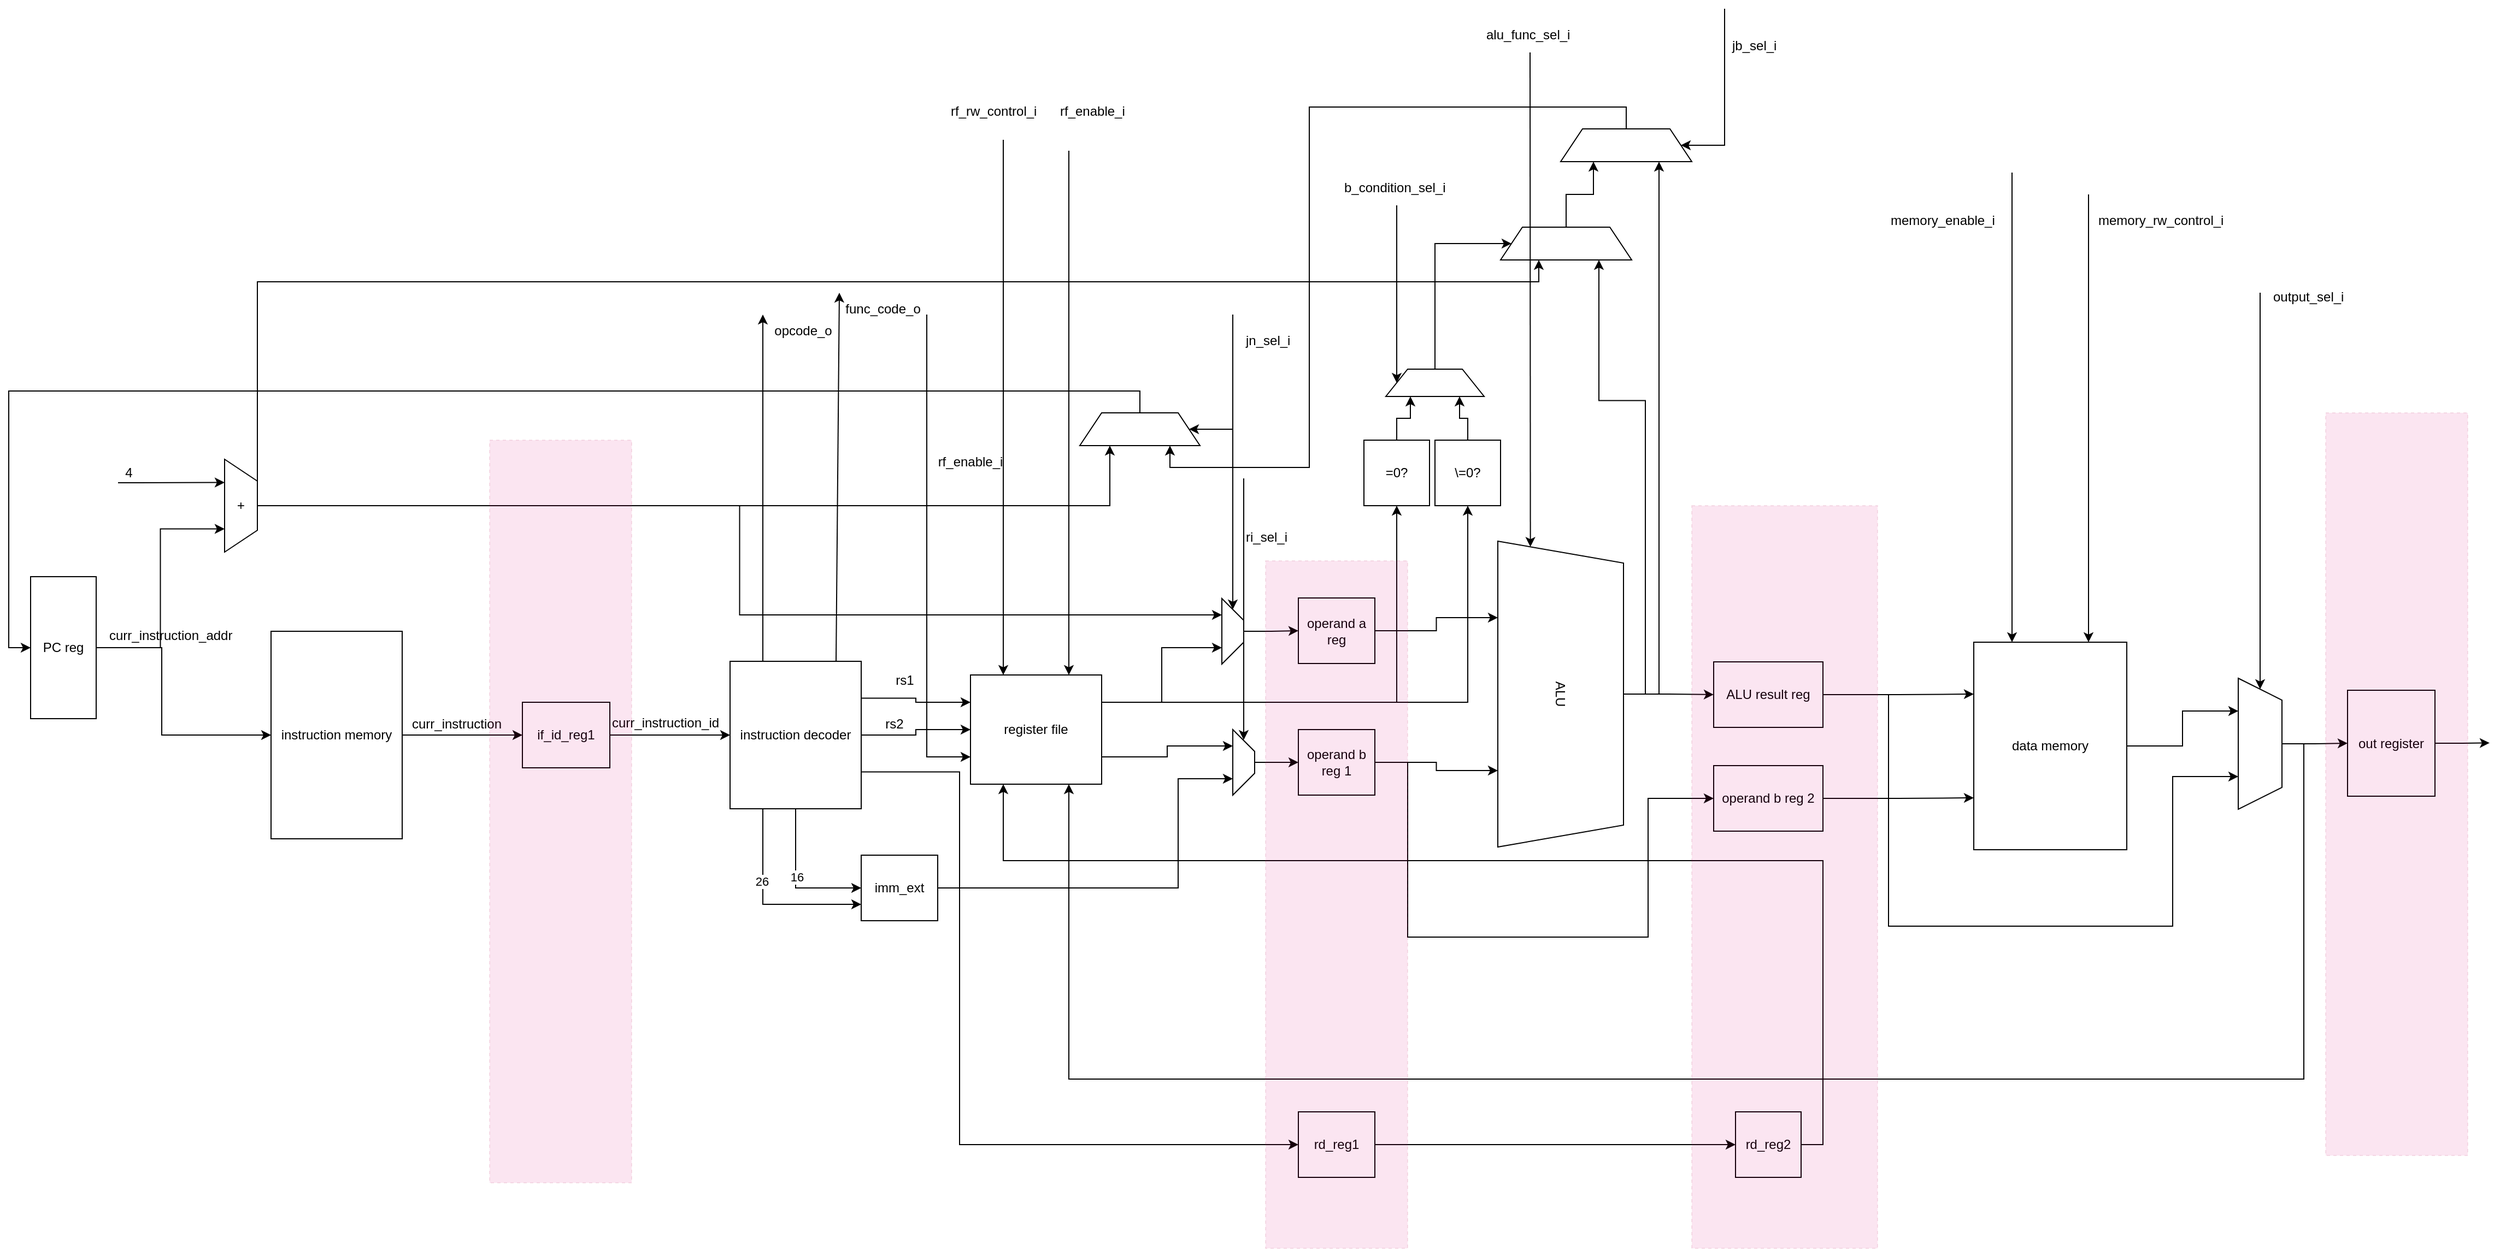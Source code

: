 <mxfile version="21.3.8" type="device">
  <diagram name="第 1 页" id="K84AoUBEklugW0dfIWDU">
    <mxGraphModel dx="2111" dy="2398" grid="1" gridSize="10" guides="1" tooltips="1" connect="1" arrows="1" fold="1" page="1" pageScale="1" pageWidth="827" pageHeight="1169" math="0" shadow="0">
      <root>
        <mxCell id="0" />
        <mxCell id="1" parent="0" />
        <mxCell id="ioAlJ14gLnCOYiqqKHxf-4" style="edgeStyle=orthogonalEdgeStyle;rounded=0;orthogonalLoop=1;jettySize=auto;html=1;exitX=1;exitY=0.5;exitDx=0;exitDy=0;entryX=0.75;entryY=1;entryDx=0;entryDy=0;" parent="1" source="ioAlJ14gLnCOYiqqKHxf-1" target="ioAlJ14gLnCOYiqqKHxf-3" edge="1">
          <mxGeometry relative="1" as="geometry" />
        </mxCell>
        <mxCell id="ioAlJ14gLnCOYiqqKHxf-12" style="edgeStyle=orthogonalEdgeStyle;rounded=0;orthogonalLoop=1;jettySize=auto;html=1;exitX=1;exitY=0.5;exitDx=0;exitDy=0;entryX=0;entryY=0.5;entryDx=0;entryDy=0;" parent="1" source="ioAlJ14gLnCOYiqqKHxf-1" target="ioAlJ14gLnCOYiqqKHxf-8" edge="1">
          <mxGeometry relative="1" as="geometry">
            <Array as="points">
              <mxPoint x="270" y="365" />
              <mxPoint x="270" y="445" />
            </Array>
          </mxGeometry>
        </mxCell>
        <mxCell id="ioAlJ14gLnCOYiqqKHxf-1" value="PC reg" style="rounded=0;whiteSpace=wrap;html=1;" parent="1" vertex="1">
          <mxGeometry x="150" y="300" width="60" height="130" as="geometry" />
        </mxCell>
        <mxCell id="ioAlJ14gLnCOYiqqKHxf-47" style="edgeStyle=orthogonalEdgeStyle;rounded=0;orthogonalLoop=1;jettySize=auto;html=1;exitX=0.5;exitY=0;exitDx=0;exitDy=0;entryX=0.25;entryY=1;entryDx=0;entryDy=0;" parent="1" source="ioAlJ14gLnCOYiqqKHxf-3" target="ioAlJ14gLnCOYiqqKHxf-46" edge="1">
          <mxGeometry relative="1" as="geometry" />
        </mxCell>
        <mxCell id="ioAlJ14gLnCOYiqqKHxf-86" style="edgeStyle=orthogonalEdgeStyle;rounded=0;orthogonalLoop=1;jettySize=auto;html=1;exitX=0.5;exitY=0;exitDx=0;exitDy=0;entryX=0.25;entryY=1;entryDx=0;entryDy=0;" parent="1" source="ioAlJ14gLnCOYiqqKHxf-3" target="ioAlJ14gLnCOYiqqKHxf-87" edge="1">
          <mxGeometry relative="1" as="geometry">
            <mxPoint x="1170" y="235.333" as="targetPoint" />
          </mxGeometry>
        </mxCell>
        <mxCell id="ioAlJ14gLnCOYiqqKHxf-113" style="edgeStyle=orthogonalEdgeStyle;rounded=0;orthogonalLoop=1;jettySize=auto;html=1;exitX=0.5;exitY=0;exitDx=0;exitDy=0;" parent="1" source="ioAlJ14gLnCOYiqqKHxf-3" edge="1">
          <mxGeometry relative="1" as="geometry">
            <mxPoint x="1530" y="10" as="targetPoint" />
            <Array as="points">
              <mxPoint x="358" y="30" />
              <mxPoint x="1530" y="30" />
            </Array>
          </mxGeometry>
        </mxCell>
        <mxCell id="ioAlJ14gLnCOYiqqKHxf-3" value="+" style="shape=trapezoid;perimeter=trapezoidPerimeter;whiteSpace=wrap;html=1;fixedSize=1;rotation=90;" parent="1" vertex="1">
          <mxGeometry x="300" y="220" width="85" height="30" as="geometry" />
        </mxCell>
        <mxCell id="ioAlJ14gLnCOYiqqKHxf-6" value="" style="endArrow=classic;html=1;rounded=0;entryX=0.25;entryY=1;entryDx=0;entryDy=0;" parent="1" target="ioAlJ14gLnCOYiqqKHxf-3" edge="1">
          <mxGeometry width="50" height="50" relative="1" as="geometry">
            <mxPoint x="230" y="214" as="sourcePoint" />
            <mxPoint x="280" y="180" as="targetPoint" />
          </mxGeometry>
        </mxCell>
        <mxCell id="ioAlJ14gLnCOYiqqKHxf-7" value="4" style="text;html=1;strokeColor=none;fillColor=none;align=center;verticalAlign=middle;whiteSpace=wrap;rounded=0;" parent="1" vertex="1">
          <mxGeometry x="210" y="190" width="60" height="30" as="geometry" />
        </mxCell>
        <mxCell id="ioAlJ14gLnCOYiqqKHxf-24" style="edgeStyle=orthogonalEdgeStyle;rounded=0;orthogonalLoop=1;jettySize=auto;html=1;exitX=1;exitY=0.5;exitDx=0;exitDy=0;entryX=0;entryY=0.5;entryDx=0;entryDy=0;" parent="1" source="ioAlJ14gLnCOYiqqKHxf-8" target="ioAlJ14gLnCOYiqqKHxf-23" edge="1">
          <mxGeometry relative="1" as="geometry" />
        </mxCell>
        <mxCell id="ioAlJ14gLnCOYiqqKHxf-8" value="instruction memory" style="rounded=0;whiteSpace=wrap;html=1;" parent="1" vertex="1">
          <mxGeometry x="370" y="350" width="120" height="190" as="geometry" />
        </mxCell>
        <mxCell id="ioAlJ14gLnCOYiqqKHxf-17" value="curr_instruction" style="text;html=1;strokeColor=none;fillColor=none;align=center;verticalAlign=middle;whiteSpace=wrap;rounded=0;" parent="1" vertex="1">
          <mxGeometry x="510" y="420" width="60" height="30" as="geometry" />
        </mxCell>
        <mxCell id="ioAlJ14gLnCOYiqqKHxf-18" value="curr_instruction_addr" style="text;whiteSpace=wrap;html=1;" parent="1" vertex="1">
          <mxGeometry x="220" y="340" width="150" height="40" as="geometry" />
        </mxCell>
        <mxCell id="ioAlJ14gLnCOYiqqKHxf-26" style="edgeStyle=orthogonalEdgeStyle;rounded=0;orthogonalLoop=1;jettySize=auto;html=1;exitX=1;exitY=0.5;exitDx=0;exitDy=0;entryX=0;entryY=0.5;entryDx=0;entryDy=0;" parent="1" source="ioAlJ14gLnCOYiqqKHxf-23" target="ioAlJ14gLnCOYiqqKHxf-25" edge="1">
          <mxGeometry relative="1" as="geometry" />
        </mxCell>
        <mxCell id="ioAlJ14gLnCOYiqqKHxf-23" value="if_id_reg1" style="rounded=0;whiteSpace=wrap;html=1;" parent="1" vertex="1">
          <mxGeometry x="600" y="415" width="80" height="60" as="geometry" />
        </mxCell>
        <mxCell id="ioAlJ14gLnCOYiqqKHxf-28" style="edgeStyle=orthogonalEdgeStyle;rounded=0;orthogonalLoop=1;jettySize=auto;html=1;exitX=0.25;exitY=0;exitDx=0;exitDy=0;" parent="1" source="ioAlJ14gLnCOYiqqKHxf-25" edge="1">
          <mxGeometry relative="1" as="geometry">
            <mxPoint x="820" y="60" as="targetPoint" />
          </mxGeometry>
        </mxCell>
        <mxCell id="ioAlJ14gLnCOYiqqKHxf-38" style="edgeStyle=orthogonalEdgeStyle;rounded=0;orthogonalLoop=1;jettySize=auto;html=1;exitX=0.5;exitY=1;exitDx=0;exitDy=0;entryX=0;entryY=0.5;entryDx=0;entryDy=0;" parent="1" source="ioAlJ14gLnCOYiqqKHxf-25" target="ioAlJ14gLnCOYiqqKHxf-37" edge="1">
          <mxGeometry relative="1" as="geometry" />
        </mxCell>
        <mxCell id="ioAlJ14gLnCOYiqqKHxf-40" value="16" style="edgeLabel;html=1;align=center;verticalAlign=middle;resizable=0;points=[];" parent="ioAlJ14gLnCOYiqqKHxf-38" vertex="1" connectable="0">
          <mxGeometry x="-0.072" y="1" relative="1" as="geometry">
            <mxPoint y="1" as="offset" />
          </mxGeometry>
        </mxCell>
        <mxCell id="ioAlJ14gLnCOYiqqKHxf-39" style="edgeStyle=orthogonalEdgeStyle;rounded=0;orthogonalLoop=1;jettySize=auto;html=1;exitX=0.25;exitY=1;exitDx=0;exitDy=0;entryX=0;entryY=0.75;entryDx=0;entryDy=0;" parent="1" source="ioAlJ14gLnCOYiqqKHxf-25" target="ioAlJ14gLnCOYiqqKHxf-37" edge="1">
          <mxGeometry relative="1" as="geometry" />
        </mxCell>
        <mxCell id="ioAlJ14gLnCOYiqqKHxf-41" value="26" style="edgeLabel;html=1;align=center;verticalAlign=middle;resizable=0;points=[];" parent="ioAlJ14gLnCOYiqqKHxf-39" vertex="1" connectable="0">
          <mxGeometry x="-0.251" y="-1" relative="1" as="geometry">
            <mxPoint as="offset" />
          </mxGeometry>
        </mxCell>
        <mxCell id="ioAlJ14gLnCOYiqqKHxf-64" style="edgeStyle=orthogonalEdgeStyle;rounded=0;orthogonalLoop=1;jettySize=auto;html=1;exitX=1;exitY=0.25;exitDx=0;exitDy=0;entryX=0;entryY=0.25;entryDx=0;entryDy=0;" parent="1" source="ioAlJ14gLnCOYiqqKHxf-25" target="ioAlJ14gLnCOYiqqKHxf-61" edge="1">
          <mxGeometry relative="1" as="geometry" />
        </mxCell>
        <mxCell id="ioAlJ14gLnCOYiqqKHxf-65" style="edgeStyle=orthogonalEdgeStyle;rounded=0;orthogonalLoop=1;jettySize=auto;html=1;exitX=1;exitY=0.5;exitDx=0;exitDy=0;entryX=0;entryY=0.5;entryDx=0;entryDy=0;" parent="1" source="ioAlJ14gLnCOYiqqKHxf-25" target="ioAlJ14gLnCOYiqqKHxf-61" edge="1">
          <mxGeometry relative="1" as="geometry" />
        </mxCell>
        <mxCell id="ioAlJ14gLnCOYiqqKHxf-73" style="edgeStyle=orthogonalEdgeStyle;rounded=0;orthogonalLoop=1;jettySize=auto;html=1;exitX=1;exitY=0.75;exitDx=0;exitDy=0;entryX=0;entryY=0.5;entryDx=0;entryDy=0;" parent="1" source="ioAlJ14gLnCOYiqqKHxf-25" target="ioAlJ14gLnCOYiqqKHxf-74" edge="1">
          <mxGeometry relative="1" as="geometry">
            <mxPoint x="1290" y="820" as="targetPoint" />
            <Array as="points">
              <mxPoint x="1000" y="479" />
              <mxPoint x="1000" y="820" />
            </Array>
          </mxGeometry>
        </mxCell>
        <mxCell id="ioAlJ14gLnCOYiqqKHxf-25" value="instruction decoder" style="rounded=0;whiteSpace=wrap;html=1;" parent="1" vertex="1">
          <mxGeometry x="790" y="377.5" width="120" height="135" as="geometry" />
        </mxCell>
        <mxCell id="ioAlJ14gLnCOYiqqKHxf-27" value="curr_instruction_id" style="text;whiteSpace=wrap;html=1;" parent="1" vertex="1">
          <mxGeometry x="680" y="420" width="130" height="40" as="geometry" />
        </mxCell>
        <mxCell id="ioAlJ14gLnCOYiqqKHxf-29" value="opcode_o" style="text;html=1;strokeColor=none;fillColor=none;align=center;verticalAlign=middle;whiteSpace=wrap;rounded=0;" parent="1" vertex="1">
          <mxGeometry x="827" y="60" width="60" height="30" as="geometry" />
        </mxCell>
        <mxCell id="ioAlJ14gLnCOYiqqKHxf-70" style="edgeStyle=orthogonalEdgeStyle;rounded=0;orthogonalLoop=1;jettySize=auto;html=1;exitX=1;exitY=0.5;exitDx=0;exitDy=0;entryX=0.75;entryY=1;entryDx=0;entryDy=0;" parent="1" source="ioAlJ14gLnCOYiqqKHxf-37" target="ioAlJ14gLnCOYiqqKHxf-48" edge="1">
          <mxGeometry relative="1" as="geometry">
            <Array as="points">
              <mxPoint x="1200" y="585" />
              <mxPoint x="1200" y="485" />
            </Array>
          </mxGeometry>
        </mxCell>
        <mxCell id="ioAlJ14gLnCOYiqqKHxf-37" value="imm_ext" style="rounded=0;whiteSpace=wrap;html=1;" parent="1" vertex="1">
          <mxGeometry x="910" y="555" width="70" height="60" as="geometry" />
        </mxCell>
        <mxCell id="ioAlJ14gLnCOYiqqKHxf-51" style="edgeStyle=orthogonalEdgeStyle;rounded=0;orthogonalLoop=1;jettySize=auto;html=1;exitX=0.5;exitY=0;exitDx=0;exitDy=0;entryX=0;entryY=0.5;entryDx=0;entryDy=0;" parent="1" source="ioAlJ14gLnCOYiqqKHxf-46" target="ioAlJ14gLnCOYiqqKHxf-50" edge="1">
          <mxGeometry relative="1" as="geometry" />
        </mxCell>
        <mxCell id="ioAlJ14gLnCOYiqqKHxf-46" value="" style="shape=trapezoid;perimeter=trapezoidPerimeter;whiteSpace=wrap;html=1;fixedSize=1;rotation=90;" parent="1" vertex="1">
          <mxGeometry x="1220" y="340" width="60" height="20" as="geometry" />
        </mxCell>
        <mxCell id="ioAlJ14gLnCOYiqqKHxf-53" style="edgeStyle=orthogonalEdgeStyle;rounded=0;orthogonalLoop=1;jettySize=auto;html=1;exitX=0.5;exitY=0;exitDx=0;exitDy=0;entryX=0;entryY=0.5;entryDx=0;entryDy=0;" parent="1" source="ioAlJ14gLnCOYiqqKHxf-48" target="ioAlJ14gLnCOYiqqKHxf-52" edge="1">
          <mxGeometry relative="1" as="geometry" />
        </mxCell>
        <mxCell id="ioAlJ14gLnCOYiqqKHxf-48" value="" style="shape=trapezoid;perimeter=trapezoidPerimeter;whiteSpace=wrap;html=1;fixedSize=1;rotation=90;" parent="1" vertex="1">
          <mxGeometry x="1230" y="460" width="60" height="20" as="geometry" />
        </mxCell>
        <mxCell id="ioAlJ14gLnCOYiqqKHxf-58" style="edgeStyle=orthogonalEdgeStyle;rounded=0;orthogonalLoop=1;jettySize=auto;html=1;exitX=1;exitY=0.5;exitDx=0;exitDy=0;entryX=0.25;entryY=1;entryDx=0;entryDy=0;" parent="1" source="ioAlJ14gLnCOYiqqKHxf-50" target="ioAlJ14gLnCOYiqqKHxf-57" edge="1">
          <mxGeometry relative="1" as="geometry" />
        </mxCell>
        <mxCell id="ioAlJ14gLnCOYiqqKHxf-50" value="operand a reg" style="rounded=0;whiteSpace=wrap;html=1;" parent="1" vertex="1">
          <mxGeometry x="1310" y="319.5" width="70" height="60" as="geometry" />
        </mxCell>
        <mxCell id="ioAlJ14gLnCOYiqqKHxf-59" style="edgeStyle=orthogonalEdgeStyle;rounded=0;orthogonalLoop=1;jettySize=auto;html=1;exitX=1;exitY=0.5;exitDx=0;exitDy=0;entryX=0.75;entryY=1;entryDx=0;entryDy=0;" parent="1" source="ioAlJ14gLnCOYiqqKHxf-52" target="ioAlJ14gLnCOYiqqKHxf-57" edge="1">
          <mxGeometry relative="1" as="geometry" />
        </mxCell>
        <mxCell id="ioAlJ14gLnCOYiqqKHxf-90" style="edgeStyle=orthogonalEdgeStyle;rounded=0;orthogonalLoop=1;jettySize=auto;html=1;exitX=1;exitY=0.5;exitDx=0;exitDy=0;entryX=0;entryY=0.5;entryDx=0;entryDy=0;" parent="1" source="ioAlJ14gLnCOYiqqKHxf-52" target="ioAlJ14gLnCOYiqqKHxf-79" edge="1">
          <mxGeometry relative="1" as="geometry">
            <Array as="points">
              <mxPoint x="1410" y="470" />
              <mxPoint x="1410" y="630" />
              <mxPoint x="1630" y="630" />
              <mxPoint x="1630" y="503" />
            </Array>
          </mxGeometry>
        </mxCell>
        <mxCell id="ioAlJ14gLnCOYiqqKHxf-52" value="operand b reg 1" style="rounded=0;whiteSpace=wrap;html=1;" parent="1" vertex="1">
          <mxGeometry x="1310" y="440" width="70" height="60" as="geometry" />
        </mxCell>
        <mxCell id="ioAlJ14gLnCOYiqqKHxf-80" style="edgeStyle=orthogonalEdgeStyle;rounded=0;orthogonalLoop=1;jettySize=auto;html=1;exitX=0.5;exitY=0;exitDx=0;exitDy=0;entryX=0;entryY=0.5;entryDx=0;entryDy=0;" parent="1" source="ioAlJ14gLnCOYiqqKHxf-57" target="ioAlJ14gLnCOYiqqKHxf-78" edge="1">
          <mxGeometry relative="1" as="geometry" />
        </mxCell>
        <mxCell id="ioAlJ14gLnCOYiqqKHxf-112" style="edgeStyle=orthogonalEdgeStyle;rounded=0;orthogonalLoop=1;jettySize=auto;html=1;exitX=0.5;exitY=0;exitDx=0;exitDy=0;entryX=0.75;entryY=1;entryDx=0;entryDy=0;" parent="1" source="ioAlJ14gLnCOYiqqKHxf-57" target="ioAlJ14gLnCOYiqqKHxf-114" edge="1">
          <mxGeometry relative="1" as="geometry">
            <mxPoint x="1560" y="70" as="targetPoint" />
          </mxGeometry>
        </mxCell>
        <mxCell id="ioAlJ14gLnCOYiqqKHxf-116" style="edgeStyle=orthogonalEdgeStyle;rounded=0;orthogonalLoop=1;jettySize=auto;html=1;exitX=0.5;exitY=0;exitDx=0;exitDy=0;entryX=0.75;entryY=1;entryDx=0;entryDy=0;" parent="1" source="ioAlJ14gLnCOYiqqKHxf-57" target="ioAlJ14gLnCOYiqqKHxf-117" edge="1">
          <mxGeometry relative="1" as="geometry">
            <mxPoint x="1660" y="-40" as="targetPoint" />
          </mxGeometry>
        </mxCell>
        <mxCell id="ioAlJ14gLnCOYiqqKHxf-57" value="ALU" style="shape=trapezoid;perimeter=trapezoidPerimeter;whiteSpace=wrap;html=1;fixedSize=1;rotation=90;" parent="1" vertex="1">
          <mxGeometry x="1410" y="350" width="280" height="115" as="geometry" />
        </mxCell>
        <mxCell id="ioAlJ14gLnCOYiqqKHxf-68" style="edgeStyle=orthogonalEdgeStyle;rounded=0;orthogonalLoop=1;jettySize=auto;html=1;exitX=1;exitY=0.25;exitDx=0;exitDy=0;entryX=0.75;entryY=1;entryDx=0;entryDy=0;" parent="1" source="ioAlJ14gLnCOYiqqKHxf-61" target="ioAlJ14gLnCOYiqqKHxf-46" edge="1">
          <mxGeometry relative="1" as="geometry" />
        </mxCell>
        <mxCell id="ioAlJ14gLnCOYiqqKHxf-69" style="edgeStyle=orthogonalEdgeStyle;rounded=0;orthogonalLoop=1;jettySize=auto;html=1;exitX=1;exitY=0.75;exitDx=0;exitDy=0;entryX=0.25;entryY=1;entryDx=0;entryDy=0;" parent="1" source="ioAlJ14gLnCOYiqqKHxf-61" target="ioAlJ14gLnCOYiqqKHxf-48" edge="1">
          <mxGeometry relative="1" as="geometry" />
        </mxCell>
        <mxCell id="ioAlJ14gLnCOYiqqKHxf-106" style="edgeStyle=orthogonalEdgeStyle;rounded=0;orthogonalLoop=1;jettySize=auto;html=1;exitX=1;exitY=0.25;exitDx=0;exitDy=0;entryX=0.5;entryY=1;entryDx=0;entryDy=0;" parent="1" source="ioAlJ14gLnCOYiqqKHxf-61" target="ioAlJ14gLnCOYiqqKHxf-107" edge="1">
          <mxGeometry relative="1" as="geometry">
            <mxPoint x="1410" y="280.0" as="targetPoint" />
          </mxGeometry>
        </mxCell>
        <mxCell id="ioAlJ14gLnCOYiqqKHxf-109" style="edgeStyle=orthogonalEdgeStyle;rounded=0;orthogonalLoop=1;jettySize=auto;html=1;exitX=1;exitY=0.25;exitDx=0;exitDy=0;entryX=0.5;entryY=1;entryDx=0;entryDy=0;" parent="1" source="ioAlJ14gLnCOYiqqKHxf-61" target="ioAlJ14gLnCOYiqqKHxf-108" edge="1">
          <mxGeometry relative="1" as="geometry" />
        </mxCell>
        <mxCell id="ioAlJ14gLnCOYiqqKHxf-61" value="register file" style="rounded=0;whiteSpace=wrap;html=1;" parent="1" vertex="1">
          <mxGeometry x="1010" y="390" width="120" height="100" as="geometry" />
        </mxCell>
        <mxCell id="ioAlJ14gLnCOYiqqKHxf-66" value="rs1" style="text;html=1;strokeColor=none;fillColor=none;align=center;verticalAlign=middle;whiteSpace=wrap;rounded=0;" parent="1" vertex="1">
          <mxGeometry x="920" y="380" width="60" height="30" as="geometry" />
        </mxCell>
        <mxCell id="ioAlJ14gLnCOYiqqKHxf-67" value="rs2" style="text;html=1;align=center;verticalAlign=middle;resizable=0;points=[];autosize=1;strokeColor=none;fillColor=none;" parent="1" vertex="1">
          <mxGeometry x="920" y="420" width="40" height="30" as="geometry" />
        </mxCell>
        <mxCell id="ioAlJ14gLnCOYiqqKHxf-71" value="" style="endArrow=classic;html=1;rounded=0;entryX=0;entryY=0.75;entryDx=0;entryDy=0;" parent="1" target="ioAlJ14gLnCOYiqqKHxf-61" edge="1">
          <mxGeometry width="50" height="50" relative="1" as="geometry">
            <mxPoint x="970" y="60" as="sourcePoint" />
            <mxPoint x="1020" y="120" as="targetPoint" />
            <Array as="points">
              <mxPoint x="970" y="465" />
            </Array>
          </mxGeometry>
        </mxCell>
        <mxCell id="ioAlJ14gLnCOYiqqKHxf-72" value="rf_enable_i" style="text;html=1;strokeColor=none;fillColor=none;align=center;verticalAlign=middle;whiteSpace=wrap;rounded=0;" parent="1" vertex="1">
          <mxGeometry x="980" y="180" width="60" height="30" as="geometry" />
        </mxCell>
        <mxCell id="ioAlJ14gLnCOYiqqKHxf-76" style="edgeStyle=orthogonalEdgeStyle;rounded=0;orthogonalLoop=1;jettySize=auto;html=1;exitX=1;exitY=0.5;exitDx=0;exitDy=0;entryX=0;entryY=0.5;entryDx=0;entryDy=0;" parent="1" source="ioAlJ14gLnCOYiqqKHxf-74" target="ioAlJ14gLnCOYiqqKHxf-75" edge="1">
          <mxGeometry relative="1" as="geometry" />
        </mxCell>
        <mxCell id="ioAlJ14gLnCOYiqqKHxf-74" value="rd_reg1" style="rounded=0;whiteSpace=wrap;html=1;" parent="1" vertex="1">
          <mxGeometry x="1310" y="790" width="70" height="60" as="geometry" />
        </mxCell>
        <mxCell id="ioAlJ14gLnCOYiqqKHxf-77" style="edgeStyle=orthogonalEdgeStyle;rounded=0;orthogonalLoop=1;jettySize=auto;html=1;exitX=1;exitY=0.5;exitDx=0;exitDy=0;entryX=0.25;entryY=1;entryDx=0;entryDy=0;" parent="1" source="ioAlJ14gLnCOYiqqKHxf-75" target="ioAlJ14gLnCOYiqqKHxf-61" edge="1">
          <mxGeometry relative="1" as="geometry">
            <Array as="points">
              <mxPoint x="1790" y="820" />
              <mxPoint x="1790" y="560" />
              <mxPoint x="1040" y="560" />
            </Array>
          </mxGeometry>
        </mxCell>
        <mxCell id="ioAlJ14gLnCOYiqqKHxf-75" value="rd_reg2" style="rounded=0;whiteSpace=wrap;html=1;" parent="1" vertex="1">
          <mxGeometry x="1710" y="790" width="60" height="60" as="geometry" />
        </mxCell>
        <mxCell id="ioAlJ14gLnCOYiqqKHxf-83" style="edgeStyle=orthogonalEdgeStyle;rounded=0;orthogonalLoop=1;jettySize=auto;html=1;exitX=1;exitY=0.5;exitDx=0;exitDy=0;entryX=0;entryY=0.25;entryDx=0;entryDy=0;" parent="1" source="ioAlJ14gLnCOYiqqKHxf-78" target="ioAlJ14gLnCOYiqqKHxf-89" edge="1">
          <mxGeometry relative="1" as="geometry">
            <mxPoint x="1900" y="430.0" as="targetPoint" />
          </mxGeometry>
        </mxCell>
        <mxCell id="ioAlJ14gLnCOYiqqKHxf-93" style="edgeStyle=orthogonalEdgeStyle;rounded=0;orthogonalLoop=1;jettySize=auto;html=1;exitX=1;exitY=0.5;exitDx=0;exitDy=0;entryX=0.75;entryY=1;entryDx=0;entryDy=0;" parent="1" source="ioAlJ14gLnCOYiqqKHxf-78" target="ioAlJ14gLnCOYiqqKHxf-91" edge="1">
          <mxGeometry relative="1" as="geometry">
            <Array as="points">
              <mxPoint x="1850" y="408" />
              <mxPoint x="1850" y="620" />
              <mxPoint x="2110" y="620" />
              <mxPoint x="2110" y="483" />
            </Array>
          </mxGeometry>
        </mxCell>
        <mxCell id="ioAlJ14gLnCOYiqqKHxf-78" value="ALU result reg" style="rounded=0;whiteSpace=wrap;html=1;" parent="1" vertex="1">
          <mxGeometry x="1690" y="378" width="100" height="60" as="geometry" />
        </mxCell>
        <mxCell id="ioAlJ14gLnCOYiqqKHxf-84" style="edgeStyle=orthogonalEdgeStyle;rounded=0;orthogonalLoop=1;jettySize=auto;html=1;exitX=1;exitY=0.5;exitDx=0;exitDy=0;entryX=0;entryY=0.75;entryDx=0;entryDy=0;" parent="1" source="ioAlJ14gLnCOYiqqKHxf-79" target="ioAlJ14gLnCOYiqqKHxf-89" edge="1">
          <mxGeometry relative="1" as="geometry">
            <mxPoint x="1900" y="490.0" as="targetPoint" />
          </mxGeometry>
        </mxCell>
        <mxCell id="ioAlJ14gLnCOYiqqKHxf-79" value="operand b reg 2" style="rounded=0;whiteSpace=wrap;html=1;" parent="1" vertex="1">
          <mxGeometry x="1690" y="473" width="100" height="60" as="geometry" />
        </mxCell>
        <mxCell id="ioAlJ14gLnCOYiqqKHxf-88" style="edgeStyle=orthogonalEdgeStyle;rounded=0;orthogonalLoop=1;jettySize=auto;html=1;exitX=0.5;exitY=0;exitDx=0;exitDy=0;entryX=0;entryY=0.5;entryDx=0;entryDy=0;" parent="1" source="ioAlJ14gLnCOYiqqKHxf-87" target="ioAlJ14gLnCOYiqqKHxf-1" edge="1">
          <mxGeometry relative="1" as="geometry" />
        </mxCell>
        <mxCell id="ioAlJ14gLnCOYiqqKHxf-87" value="" style="shape=trapezoid;perimeter=trapezoidPerimeter;whiteSpace=wrap;html=1;fixedSize=1;" parent="1" vertex="1">
          <mxGeometry x="1110" y="150" width="110" height="30" as="geometry" />
        </mxCell>
        <mxCell id="ioAlJ14gLnCOYiqqKHxf-92" style="edgeStyle=orthogonalEdgeStyle;rounded=0;orthogonalLoop=1;jettySize=auto;html=1;exitX=1;exitY=0.5;exitDx=0;exitDy=0;entryX=0.25;entryY=1;entryDx=0;entryDy=0;" parent="1" source="ioAlJ14gLnCOYiqqKHxf-89" target="ioAlJ14gLnCOYiqqKHxf-91" edge="1">
          <mxGeometry relative="1" as="geometry" />
        </mxCell>
        <mxCell id="ioAlJ14gLnCOYiqqKHxf-89" value="data memory" style="rounded=0;whiteSpace=wrap;html=1;" parent="1" vertex="1">
          <mxGeometry x="1928" y="360" width="140" height="190" as="geometry" />
        </mxCell>
        <mxCell id="ioAlJ14gLnCOYiqqKHxf-94" style="edgeStyle=orthogonalEdgeStyle;rounded=0;orthogonalLoop=1;jettySize=auto;html=1;exitX=0.5;exitY=0;exitDx=0;exitDy=0;entryX=0.75;entryY=1;entryDx=0;entryDy=0;" parent="1" source="ioAlJ14gLnCOYiqqKHxf-91" target="ioAlJ14gLnCOYiqqKHxf-61" edge="1">
          <mxGeometry relative="1" as="geometry">
            <Array as="points">
              <mxPoint x="2230" y="453" />
              <mxPoint x="2230" y="760" />
              <mxPoint x="1100" y="760" />
            </Array>
          </mxGeometry>
        </mxCell>
        <mxCell id="ioAlJ14gLnCOYiqqKHxf-96" style="edgeStyle=orthogonalEdgeStyle;rounded=0;orthogonalLoop=1;jettySize=auto;html=1;exitX=0.5;exitY=0;exitDx=0;exitDy=0;entryX=0;entryY=0.5;entryDx=0;entryDy=0;" parent="1" source="ioAlJ14gLnCOYiqqKHxf-91" target="ioAlJ14gLnCOYiqqKHxf-95" edge="1">
          <mxGeometry relative="1" as="geometry" />
        </mxCell>
        <mxCell id="ioAlJ14gLnCOYiqqKHxf-91" value="" style="shape=trapezoid;perimeter=trapezoidPerimeter;whiteSpace=wrap;html=1;fixedSize=1;rotation=90;" parent="1" vertex="1">
          <mxGeometry x="2130" y="433" width="120" height="40" as="geometry" />
        </mxCell>
        <mxCell id="ioAlJ14gLnCOYiqqKHxf-97" style="edgeStyle=orthogonalEdgeStyle;rounded=0;orthogonalLoop=1;jettySize=auto;html=1;exitX=1;exitY=0.5;exitDx=0;exitDy=0;" parent="1" source="ioAlJ14gLnCOYiqqKHxf-95" edge="1">
          <mxGeometry relative="1" as="geometry">
            <mxPoint x="2400" y="452.211" as="targetPoint" />
          </mxGeometry>
        </mxCell>
        <mxCell id="ioAlJ14gLnCOYiqqKHxf-95" value="out register" style="rounded=0;whiteSpace=wrap;html=1;" parent="1" vertex="1">
          <mxGeometry x="2270" y="404" width="80" height="97" as="geometry" />
        </mxCell>
        <mxCell id="ioAlJ14gLnCOYiqqKHxf-98" value="" style="endArrow=classic;html=1;rounded=0;entryX=1;entryY=0.5;entryDx=0;entryDy=0;" parent="1" target="ioAlJ14gLnCOYiqqKHxf-87" edge="1">
          <mxGeometry width="50" height="50" relative="1" as="geometry">
            <mxPoint x="1250" y="60" as="sourcePoint" />
            <mxPoint x="1300" y="10" as="targetPoint" />
            <Array as="points">
              <mxPoint x="1250" y="165" />
            </Array>
          </mxGeometry>
        </mxCell>
        <mxCell id="ioAlJ14gLnCOYiqqKHxf-99" value="jn_sel_i" style="text;whiteSpace=wrap;html=1;" parent="1" vertex="1">
          <mxGeometry x="1260" y="70" width="70" height="40" as="geometry" />
        </mxCell>
        <mxCell id="ioAlJ14gLnCOYiqqKHxf-100" value="" style="endArrow=classic;html=1;rounded=0;entryX=0;entryY=0.5;entryDx=0;entryDy=0;" parent="1" target="ioAlJ14gLnCOYiqqKHxf-46" edge="1">
          <mxGeometry width="50" height="50" relative="1" as="geometry">
            <mxPoint x="1250" y="160" as="sourcePoint" />
            <mxPoint x="1320" y="150" as="targetPoint" />
          </mxGeometry>
        </mxCell>
        <mxCell id="ioAlJ14gLnCOYiqqKHxf-101" value="" style="endArrow=classic;html=1;rounded=0;entryX=0;entryY=0.5;entryDx=0;entryDy=0;" parent="1" edge="1">
          <mxGeometry width="50" height="50" relative="1" as="geometry">
            <mxPoint x="1260" y="210" as="sourcePoint" />
            <mxPoint x="1260" y="449.5" as="targetPoint" />
          </mxGeometry>
        </mxCell>
        <mxCell id="ioAlJ14gLnCOYiqqKHxf-103" value="ri_sel_i" style="text;whiteSpace=wrap;html=1;" parent="1" vertex="1">
          <mxGeometry x="1260" y="250" width="70" height="40" as="geometry" />
        </mxCell>
        <mxCell id="ioAlJ14gLnCOYiqqKHxf-115" style="edgeStyle=orthogonalEdgeStyle;rounded=0;orthogonalLoop=1;jettySize=auto;html=1;exitX=0.5;exitY=0;exitDx=0;exitDy=0;entryX=0;entryY=0.5;entryDx=0;entryDy=0;" parent="1" source="ioAlJ14gLnCOYiqqKHxf-105" target="ioAlJ14gLnCOYiqqKHxf-114" edge="1">
          <mxGeometry relative="1" as="geometry">
            <Array as="points">
              <mxPoint x="1435" y="-5" />
            </Array>
          </mxGeometry>
        </mxCell>
        <mxCell id="ioAlJ14gLnCOYiqqKHxf-105" value="" style="shape=trapezoid;perimeter=trapezoidPerimeter;whiteSpace=wrap;html=1;fixedSize=1;" parent="1" vertex="1">
          <mxGeometry x="1390" y="110" width="90" height="25" as="geometry" />
        </mxCell>
        <mxCell id="ioAlJ14gLnCOYiqqKHxf-110" style="edgeStyle=orthogonalEdgeStyle;rounded=0;orthogonalLoop=1;jettySize=auto;html=1;exitX=0.5;exitY=0;exitDx=0;exitDy=0;entryX=0.25;entryY=1;entryDx=0;entryDy=0;" parent="1" source="ioAlJ14gLnCOYiqqKHxf-107" target="ioAlJ14gLnCOYiqqKHxf-105" edge="1">
          <mxGeometry relative="1" as="geometry" />
        </mxCell>
        <mxCell id="ioAlJ14gLnCOYiqqKHxf-107" value="=0?" style="rounded=0;whiteSpace=wrap;html=1;" parent="1" vertex="1">
          <mxGeometry x="1370" y="175" width="60" height="60" as="geometry" />
        </mxCell>
        <mxCell id="ioAlJ14gLnCOYiqqKHxf-111" style="edgeStyle=orthogonalEdgeStyle;rounded=0;orthogonalLoop=1;jettySize=auto;html=1;exitX=0.5;exitY=0;exitDx=0;exitDy=0;entryX=0.75;entryY=1;entryDx=0;entryDy=0;" parent="1" source="ioAlJ14gLnCOYiqqKHxf-108" target="ioAlJ14gLnCOYiqqKHxf-105" edge="1">
          <mxGeometry relative="1" as="geometry" />
        </mxCell>
        <mxCell id="ioAlJ14gLnCOYiqqKHxf-108" value="\=0?" style="rounded=0;whiteSpace=wrap;html=1;" parent="1" vertex="1">
          <mxGeometry x="1435" y="175" width="60" height="60" as="geometry" />
        </mxCell>
        <mxCell id="ioAlJ14gLnCOYiqqKHxf-118" style="edgeStyle=orthogonalEdgeStyle;rounded=0;orthogonalLoop=1;jettySize=auto;html=1;exitX=0.5;exitY=0;exitDx=0;exitDy=0;entryX=0.25;entryY=1;entryDx=0;entryDy=0;" parent="1" source="ioAlJ14gLnCOYiqqKHxf-114" target="ioAlJ14gLnCOYiqqKHxf-117" edge="1">
          <mxGeometry relative="1" as="geometry" />
        </mxCell>
        <mxCell id="ioAlJ14gLnCOYiqqKHxf-114" value="" style="shape=trapezoid;perimeter=trapezoidPerimeter;whiteSpace=wrap;html=1;fixedSize=1;" parent="1" vertex="1">
          <mxGeometry x="1495" y="-20" width="120" height="30" as="geometry" />
        </mxCell>
        <mxCell id="ioAlJ14gLnCOYiqqKHxf-119" style="edgeStyle=orthogonalEdgeStyle;rounded=0;orthogonalLoop=1;jettySize=auto;html=1;exitX=0.5;exitY=0;exitDx=0;exitDy=0;entryX=0.75;entryY=1;entryDx=0;entryDy=0;" parent="1" source="ioAlJ14gLnCOYiqqKHxf-117" target="ioAlJ14gLnCOYiqqKHxf-87" edge="1">
          <mxGeometry relative="1" as="geometry">
            <Array as="points">
              <mxPoint x="1610" y="-130" />
              <mxPoint x="1320" y="-130" />
              <mxPoint x="1320" y="200" />
              <mxPoint x="1192" y="200" />
            </Array>
          </mxGeometry>
        </mxCell>
        <mxCell id="ioAlJ14gLnCOYiqqKHxf-117" value="" style="shape=trapezoid;perimeter=trapezoidPerimeter;whiteSpace=wrap;html=1;fixedSize=1;" parent="1" vertex="1">
          <mxGeometry x="1550" y="-110" width="120" height="30" as="geometry" />
        </mxCell>
        <mxCell id="ioAlJ14gLnCOYiqqKHxf-120" value="" style="endArrow=classic;html=1;rounded=0;entryX=0;entryY=0.5;entryDx=0;entryDy=0;" parent="1" target="ioAlJ14gLnCOYiqqKHxf-105" edge="1">
          <mxGeometry width="50" height="50" relative="1" as="geometry">
            <mxPoint x="1400" y="-40" as="sourcePoint" />
            <mxPoint x="1410" y="-80" as="targetPoint" />
          </mxGeometry>
        </mxCell>
        <mxCell id="ioAlJ14gLnCOYiqqKHxf-121" value="b_condition_sel_i" style="text;whiteSpace=wrap;html=1;" parent="1" vertex="1">
          <mxGeometry x="1350" y="-70" width="130" height="40" as="geometry" />
        </mxCell>
        <mxCell id="ioAlJ14gLnCOYiqqKHxf-122" value="" style="endArrow=classic;html=1;rounded=0;entryX=1;entryY=0.5;entryDx=0;entryDy=0;" parent="1" target="ioAlJ14gLnCOYiqqKHxf-117" edge="1">
          <mxGeometry width="50" height="50" relative="1" as="geometry">
            <mxPoint x="1700" y="-220" as="sourcePoint" />
            <mxPoint x="1770" y="-150" as="targetPoint" />
            <Array as="points">
              <mxPoint x="1700" y="-95" />
            </Array>
          </mxGeometry>
        </mxCell>
        <mxCell id="ioAlJ14gLnCOYiqqKHxf-123" value="jb_sel_i" style="text;whiteSpace=wrap;html=1;" parent="1" vertex="1">
          <mxGeometry x="1705" y="-200" width="70" height="40" as="geometry" />
        </mxCell>
        <mxCell id="ioAlJ14gLnCOYiqqKHxf-124" value="" style="endArrow=classic;html=1;rounded=0;entryX=0.75;entryY=0;entryDx=0;entryDy=0;" parent="1" target="ioAlJ14gLnCOYiqqKHxf-89" edge="1">
          <mxGeometry width="50" height="50" relative="1" as="geometry">
            <mxPoint x="2033" y="-50" as="sourcePoint" />
            <mxPoint x="2060" y="-100" as="targetPoint" />
          </mxGeometry>
        </mxCell>
        <mxCell id="ioAlJ14gLnCOYiqqKHxf-125" value="memory_rw_control_i" style="text;whiteSpace=wrap;html=1;" parent="1" vertex="1">
          <mxGeometry x="2040" y="-40" width="150" height="40" as="geometry" />
        </mxCell>
        <mxCell id="ioAlJ14gLnCOYiqqKHxf-126" value="" style="endArrow=classic;html=1;rounded=0;entryX=0.25;entryY=0;entryDx=0;entryDy=0;" parent="1" target="ioAlJ14gLnCOYiqqKHxf-89" edge="1">
          <mxGeometry width="50" height="50" relative="1" as="geometry">
            <mxPoint x="1963" y="-70" as="sourcePoint" />
            <mxPoint x="1960" y="340" as="targetPoint" />
          </mxGeometry>
        </mxCell>
        <mxCell id="ioAlJ14gLnCOYiqqKHxf-127" value="memory_enable_i" style="text;whiteSpace=wrap;html=1;" parent="1" vertex="1">
          <mxGeometry x="1850" y="-40" width="130" height="40" as="geometry" />
        </mxCell>
        <mxCell id="ioAlJ14gLnCOYiqqKHxf-128" value="output_sel_i" style="text;whiteSpace=wrap;html=1;" parent="1" vertex="1">
          <mxGeometry x="2200" y="30" width="100" height="40" as="geometry" />
        </mxCell>
        <mxCell id="ioAlJ14gLnCOYiqqKHxf-129" value="" style="endArrow=classic;html=1;rounded=0;entryX=0;entryY=0.5;entryDx=0;entryDy=0;" parent="1" target="ioAlJ14gLnCOYiqqKHxf-91" edge="1">
          <mxGeometry width="50" height="50" relative="1" as="geometry">
            <mxPoint x="2190" y="40" as="sourcePoint" />
            <mxPoint x="2250" as="targetPoint" />
          </mxGeometry>
        </mxCell>
        <mxCell id="ioAlJ14gLnCOYiqqKHxf-130" value="" style="rounded=0;whiteSpace=wrap;html=1;fillColor=#d80073;dashed=1;fontColor=#ffffff;strokeColor=#A50040;opacity=10;" parent="1" vertex="1">
          <mxGeometry x="1280" y="285.5" width="130" height="629.5" as="geometry" />
        </mxCell>
        <mxCell id="ioAlJ14gLnCOYiqqKHxf-134" value="" style="rounded=0;whiteSpace=wrap;html=1;fillColor=#d80073;dashed=1;fontColor=#ffffff;strokeColor=#A50040;opacity=10;" parent="1" vertex="1">
          <mxGeometry x="1670" y="235" width="170" height="680" as="geometry" />
        </mxCell>
        <mxCell id="ioAlJ14gLnCOYiqqKHxf-135" value="" style="rounded=0;whiteSpace=wrap;html=1;fillColor=#d80073;dashed=1;fontColor=#ffffff;strokeColor=#A50040;opacity=10;" parent="1" vertex="1">
          <mxGeometry x="2250" y="150" width="130" height="680" as="geometry" />
        </mxCell>
        <mxCell id="ioAlJ14gLnCOYiqqKHxf-136" value="" style="rounded=0;whiteSpace=wrap;html=1;fillColor=#d80073;dashed=1;fontColor=#ffffff;strokeColor=#A50040;opacity=10;" parent="1" vertex="1">
          <mxGeometry x="570" y="175" width="130" height="680" as="geometry" />
        </mxCell>
        <mxCell id="ioAlJ14gLnCOYiqqKHxf-137" value="" style="endArrow=classic;html=1;rounded=0;entryX=0.25;entryY=0;entryDx=0;entryDy=0;" parent="1" target="ioAlJ14gLnCOYiqqKHxf-61" edge="1">
          <mxGeometry width="50" height="50" relative="1" as="geometry">
            <mxPoint x="1040" y="-100" as="sourcePoint" />
            <mxPoint x="1130" y="-140" as="targetPoint" />
          </mxGeometry>
        </mxCell>
        <mxCell id="ioAlJ14gLnCOYiqqKHxf-138" value="rf_rw_control_i" style="text;whiteSpace=wrap;html=1;" parent="1" vertex="1">
          <mxGeometry x="990" y="-140" width="110" height="40" as="geometry" />
        </mxCell>
        <mxCell id="ioAlJ14gLnCOYiqqKHxf-139" value="" style="endArrow=classic;html=1;rounded=0;entryX=0.75;entryY=0;entryDx=0;entryDy=0;" parent="1" target="ioAlJ14gLnCOYiqqKHxf-61" edge="1">
          <mxGeometry width="50" height="50" relative="1" as="geometry">
            <mxPoint x="1100" y="-90" as="sourcePoint" />
            <mxPoint x="1220" y="-130" as="targetPoint" />
          </mxGeometry>
        </mxCell>
        <mxCell id="ioAlJ14gLnCOYiqqKHxf-140" value="rf_enable_i" style="text;whiteSpace=wrap;html=1;" parent="1" vertex="1">
          <mxGeometry x="1090" y="-140" width="90" height="40" as="geometry" />
        </mxCell>
        <mxCell id="LRG2aSq3DTMsrBkTNOIy-1" value="" style="endArrow=classic;html=1;rounded=0;" edge="1" parent="1">
          <mxGeometry width="50" height="50" relative="1" as="geometry">
            <mxPoint x="887" y="377.5" as="sourcePoint" />
            <mxPoint x="890" y="40" as="targetPoint" />
          </mxGeometry>
        </mxCell>
        <mxCell id="LRG2aSq3DTMsrBkTNOIy-2" value="func_code_o" style="text;html=1;strokeColor=none;fillColor=none;align=center;verticalAlign=middle;whiteSpace=wrap;rounded=0;" vertex="1" parent="1">
          <mxGeometry x="900" y="40" width="60" height="30" as="geometry" />
        </mxCell>
        <mxCell id="LRG2aSq3DTMsrBkTNOIy-4" value="" style="endArrow=classic;html=1;rounded=0;entryX=0;entryY=0.75;entryDx=0;entryDy=0;" edge="1" parent="1" target="ioAlJ14gLnCOYiqqKHxf-57">
          <mxGeometry width="50" height="50" relative="1" as="geometry">
            <mxPoint x="1522" y="-180" as="sourcePoint" />
            <mxPoint x="1550" y="-200" as="targetPoint" />
          </mxGeometry>
        </mxCell>
        <mxCell id="LRG2aSq3DTMsrBkTNOIy-5" value="alu_func_sel_i" style="text;whiteSpace=wrap;html=1;" vertex="1" parent="1">
          <mxGeometry x="1480" y="-210" width="110" height="40" as="geometry" />
        </mxCell>
      </root>
    </mxGraphModel>
  </diagram>
</mxfile>
